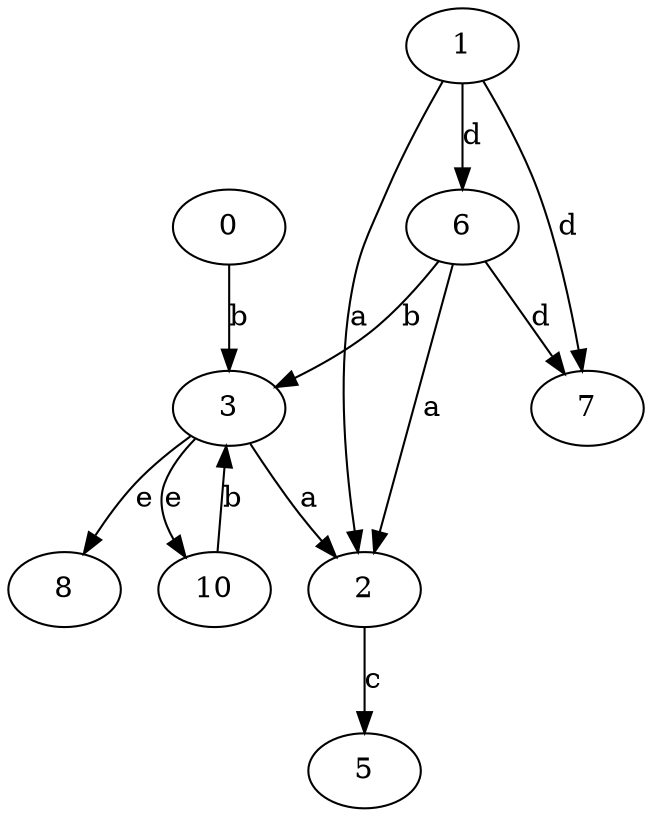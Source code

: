 strict digraph  {
1;
2;
3;
5;
6;
7;
8;
0;
10;
1 -> 2  [label=a];
1 -> 6  [label=d];
1 -> 7  [label=d];
2 -> 5  [label=c];
3 -> 2  [label=a];
3 -> 8  [label=e];
3 -> 10  [label=e];
6 -> 2  [label=a];
6 -> 3  [label=b];
6 -> 7  [label=d];
0 -> 3  [label=b];
10 -> 3  [label=b];
}
